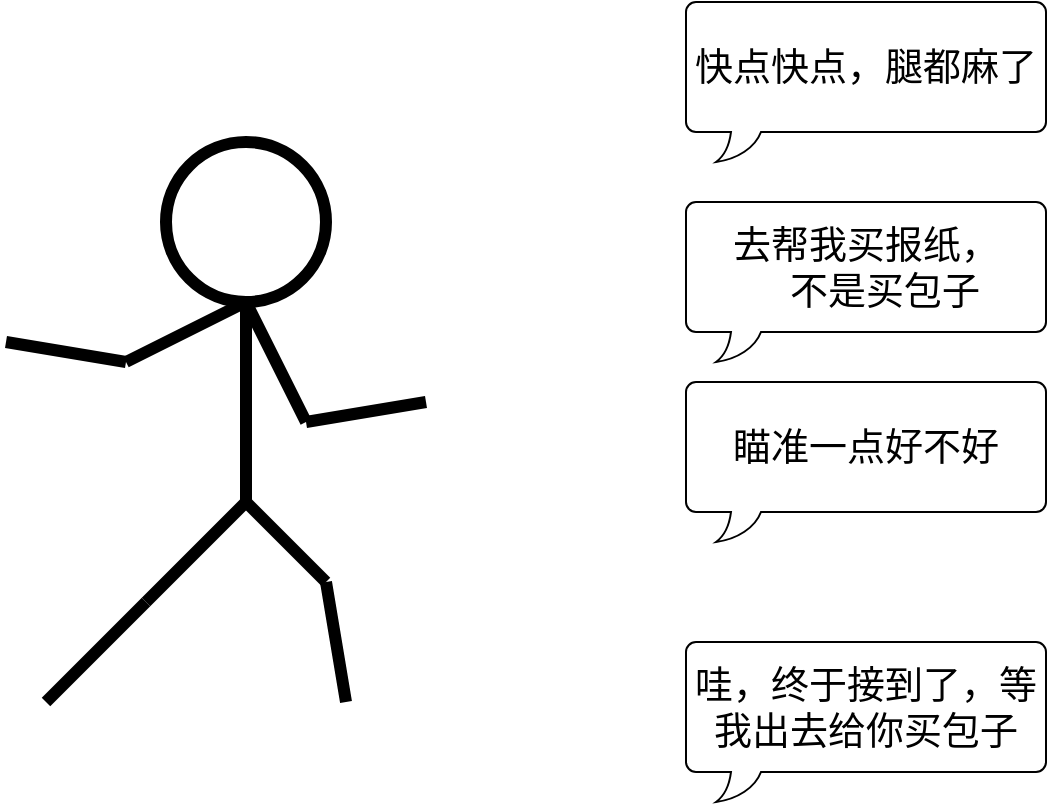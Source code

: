 <mxfile version="21.7.2" type="github">
  <diagram name="第 1 页" id="SOyJpFyxm3MqaUygj6Lt">
    <mxGraphModel dx="1042" dy="569" grid="1" gridSize="10" guides="1" tooltips="1" connect="1" arrows="1" fold="1" page="1" pageScale="1" pageWidth="827" pageHeight="1169" math="0" shadow="0">
      <root>
        <mxCell id="0" />
        <mxCell id="1" parent="0" />
        <mxCell id="hntj5daju9406_IprP7K-2" value="" style="ellipse;whiteSpace=wrap;html=1;aspect=fixed;strokeWidth=6;" parent="1" vertex="1">
          <mxGeometry x="320" y="180" width="80" height="80" as="geometry" />
        </mxCell>
        <mxCell id="hntj5daju9406_IprP7K-3" value="" style="endArrow=none;html=1;rounded=0;strokeWidth=6;" parent="1" edge="1">
          <mxGeometry width="50" height="50" relative="1" as="geometry">
            <mxPoint x="360" y="360" as="sourcePoint" />
            <mxPoint x="360" y="260" as="targetPoint" />
          </mxGeometry>
        </mxCell>
        <mxCell id="hntj5daju9406_IprP7K-5" value="" style="endArrow=none;html=1;rounded=0;strokeWidth=6;entryX=0.5;entryY=1;entryDx=0;entryDy=0;" parent="1" target="hntj5daju9406_IprP7K-2" edge="1">
          <mxGeometry width="50" height="50" relative="1" as="geometry">
            <mxPoint x="300" y="290" as="sourcePoint" />
            <mxPoint x="240" y="270" as="targetPoint" />
          </mxGeometry>
        </mxCell>
        <mxCell id="hntj5daju9406_IprP7K-6" value="" style="endArrow=none;html=1;rounded=0;strokeWidth=6;entryX=0.5;entryY=1;entryDx=0;entryDy=0;" parent="1" target="hntj5daju9406_IprP7K-2" edge="1">
          <mxGeometry width="50" height="50" relative="1" as="geometry">
            <mxPoint x="390" y="320" as="sourcePoint" />
            <mxPoint x="670" y="220" as="targetPoint" />
          </mxGeometry>
        </mxCell>
        <mxCell id="hntj5daju9406_IprP7K-7" value="" style="endArrow=none;html=1;rounded=0;strokeWidth=6;" parent="1" edge="1">
          <mxGeometry width="50" height="50" relative="1" as="geometry">
            <mxPoint x="400" y="400" as="sourcePoint" />
            <mxPoint x="360" y="360" as="targetPoint" />
          </mxGeometry>
        </mxCell>
        <mxCell id="hntj5daju9406_IprP7K-8" value="" style="endArrow=none;html=1;rounded=0;strokeWidth=6;" parent="1" edge="1">
          <mxGeometry width="50" height="50" relative="1" as="geometry">
            <mxPoint x="310" y="410" as="sourcePoint" />
            <mxPoint x="360" y="360" as="targetPoint" />
          </mxGeometry>
        </mxCell>
        <mxCell id="hntj5daju9406_IprP7K-9" value="" style="endArrow=none;html=1;rounded=0;strokeWidth=6;" parent="1" edge="1">
          <mxGeometry width="50" height="50" relative="1" as="geometry">
            <mxPoint x="260" y="460" as="sourcePoint" />
            <mxPoint x="310" y="410" as="targetPoint" />
          </mxGeometry>
        </mxCell>
        <mxCell id="hntj5daju9406_IprP7K-10" value="" style="endArrow=none;html=1;rounded=0;strokeWidth=6;" parent="1" edge="1">
          <mxGeometry width="50" height="50" relative="1" as="geometry">
            <mxPoint x="410" y="460" as="sourcePoint" />
            <mxPoint x="400" y="400" as="targetPoint" />
          </mxGeometry>
        </mxCell>
        <mxCell id="hntj5daju9406_IprP7K-11" value="" style="endArrow=none;html=1;rounded=0;strokeWidth=6;" parent="1" edge="1">
          <mxGeometry width="50" height="50" relative="1" as="geometry">
            <mxPoint x="240" y="280" as="sourcePoint" />
            <mxPoint x="300" y="290" as="targetPoint" />
          </mxGeometry>
        </mxCell>
        <mxCell id="hntj5daju9406_IprP7K-12" value="" style="endArrow=none;html=1;rounded=0;strokeWidth=6;" parent="1" edge="1">
          <mxGeometry width="50" height="50" relative="1" as="geometry">
            <mxPoint x="450" y="310" as="sourcePoint" />
            <mxPoint x="390" y="320" as="targetPoint" />
          </mxGeometry>
        </mxCell>
        <mxCell id="X-k5K1octKyZzF4WiJFh-1" value="快点快点，腿都麻了" style="whiteSpace=wrap;html=1;shape=mxgraph.basic.roundRectCallout;dx=30;dy=15;size=5;boundedLbl=1;fontFamily=微软雅黑;fontSize=19;" vertex="1" parent="1">
          <mxGeometry x="580" y="110" width="180" height="80" as="geometry" />
        </mxCell>
        <mxCell id="X-k5K1octKyZzF4WiJFh-2" value="去帮我买报纸，&lt;br style=&quot;font-size: 19px;&quot;&gt;&amp;nbsp; &amp;nbsp; 不是买包子" style="whiteSpace=wrap;html=1;shape=mxgraph.basic.roundRectCallout;dx=30;dy=15;size=5;boundedLbl=1;fontFamily=微软雅黑;fontSize=19;" vertex="1" parent="1">
          <mxGeometry x="580" y="210" width="180" height="80" as="geometry" />
        </mxCell>
        <mxCell id="X-k5K1octKyZzF4WiJFh-3" value="瞄准一点好不好" style="whiteSpace=wrap;html=1;shape=mxgraph.basic.roundRectCallout;dx=30;dy=15;size=5;boundedLbl=1;fontFamily=微软雅黑;fontSize=19;" vertex="1" parent="1">
          <mxGeometry x="580" y="300" width="180" height="80" as="geometry" />
        </mxCell>
        <mxCell id="X-k5K1octKyZzF4WiJFh-4" value="哇，终于接到了，等我出去给你买包子" style="whiteSpace=wrap;html=1;shape=mxgraph.basic.roundRectCallout;dx=30;dy=15;size=5;boundedLbl=1;fontFamily=微软雅黑;fontSize=19;" vertex="1" parent="1">
          <mxGeometry x="580" y="430" width="180" height="80" as="geometry" />
        </mxCell>
      </root>
    </mxGraphModel>
  </diagram>
</mxfile>
